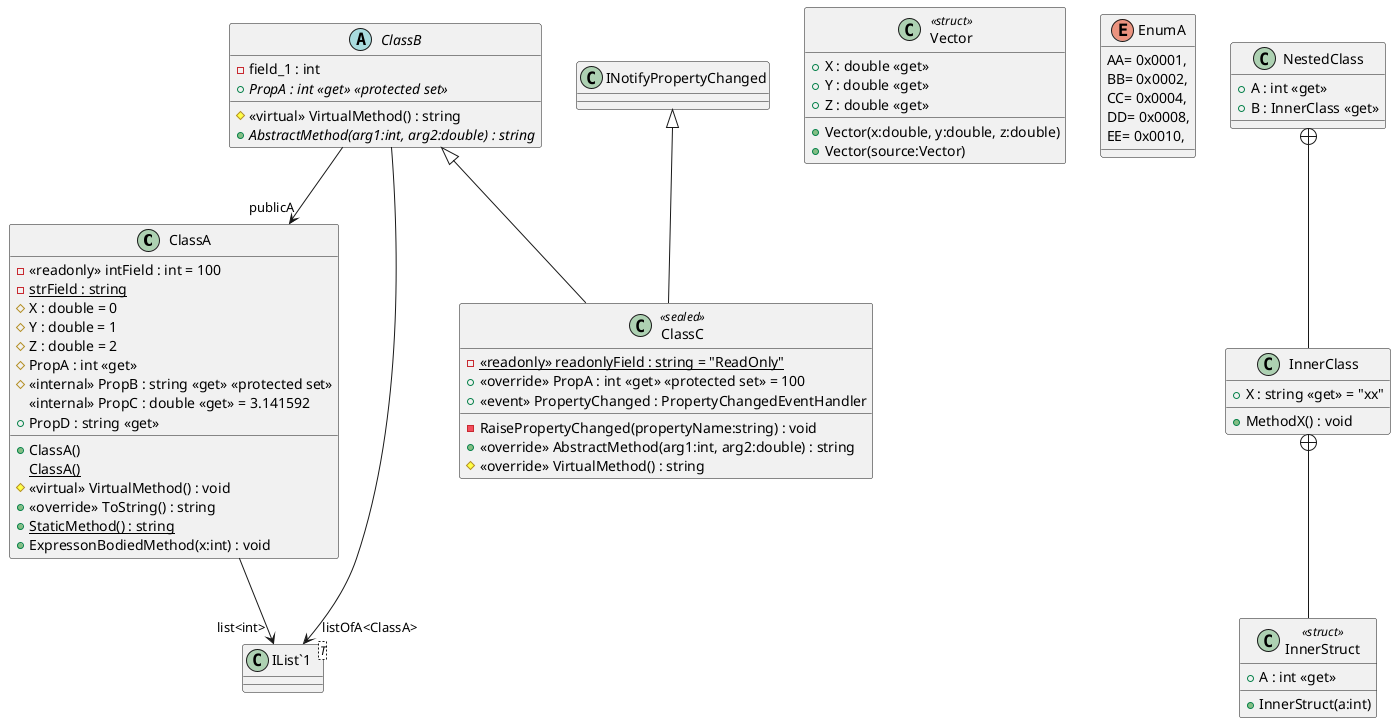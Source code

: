 ﻿@startuml
class ClassA {
    - <<readonly>> intField : int = 100
    - {static} strField : string
    # X : double = 0
    # Y : double = 1
    # Z : double = 2
    # PropA : int <<get>>
    # <<internal>> PropB : string <<get>> <<protected set>>
    <<internal>> PropC : double <<get>> = 3.141592
    + PropD : string <<get>>
    + ClassA()
    {static} ClassA()
    # <<virtual>> VirtualMethod() : void
    + <<override>> ToString() : string
    + {static} StaticMethod() : string
    + ExpressonBodiedMethod(x:int) : void
}
abstract class ClassB {
    - field_1 : int
    + {abstract} PropA : int <<get>> <<protected set>>
    # <<virtual>> VirtualMethod() : string
    + {abstract} AbstractMethod(arg1:int, arg2:double) : string
}
class ClassC <<sealed>> {
    - {static} <<readonly>> readonlyField : string = "ReadOnly"
    + <<override>> PropA : int <<get>> <<protected set>> = 100
    +  <<event>> PropertyChanged : PropertyChangedEventHandler 
    - RaisePropertyChanged(propertyName:string) : void
    + <<override>> AbstractMethod(arg1:int, arg2:double) : string
    # <<override>> VirtualMethod() : string
}
class Vector <<struct>> {
    + X : double <<get>>
    + Y : double <<get>>
    + Z : double <<get>>
    + Vector(x:double, y:double, z:double)
    + Vector(source:Vector)
}
enum EnumA {
    AA= 0x0001,
    BB= 0x0002,
    CC= 0x0004,
    DD= 0x0008,
    EE= 0x0010,
}
class NestedClass {
    + A : int <<get>>
    + B : InnerClass <<get>>
}
class "IList`1"<T> {
}
class InnerClass {
    + X : string <<get>> = "xx"
    + MethodX() : void
}
class InnerStruct <<struct>> {
    + A : int <<get>>
    + InnerStruct(a:int)
}
ClassA --> "list<int>" "IList`1"
ClassB --> "publicA" ClassA
ClassB --> "listOfA<ClassA>" "IList`1"
ClassB <|-- ClassC
INotifyPropertyChanged <|-- ClassC
NestedClass +-- InnerClass
InnerClass +-- InnerStruct
@enduml
